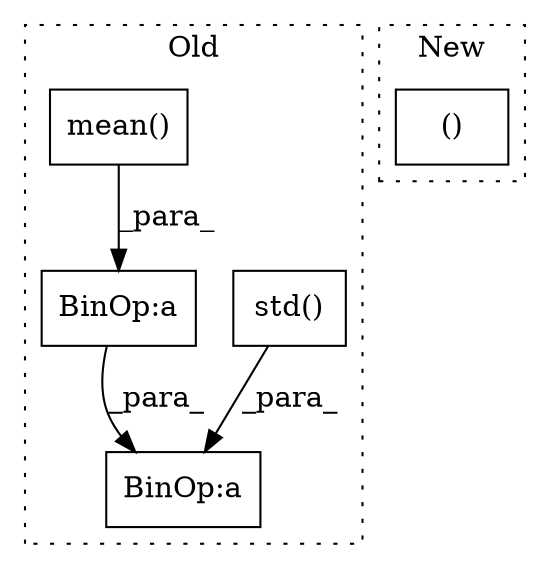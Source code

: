 digraph G {
subgraph cluster0 {
1 [label="std()" a="75" s="20308" l="38" shape="box"];
3 [label="BinOp:a" a="82" s="20304" l="3" shape="box"];
4 [label="BinOp:a" a="82" s="20261" l="3" shape="box"];
5 [label="mean()" a="75" s="20264" l="39" shape="box"];
label = "Old";
style="dotted";
}
subgraph cluster1 {
2 [label="()" a="54" s="22827" l="6" shape="box"];
label = "New";
style="dotted";
}
1 -> 3 [label="_para_"];
4 -> 3 [label="_para_"];
5 -> 4 [label="_para_"];
}